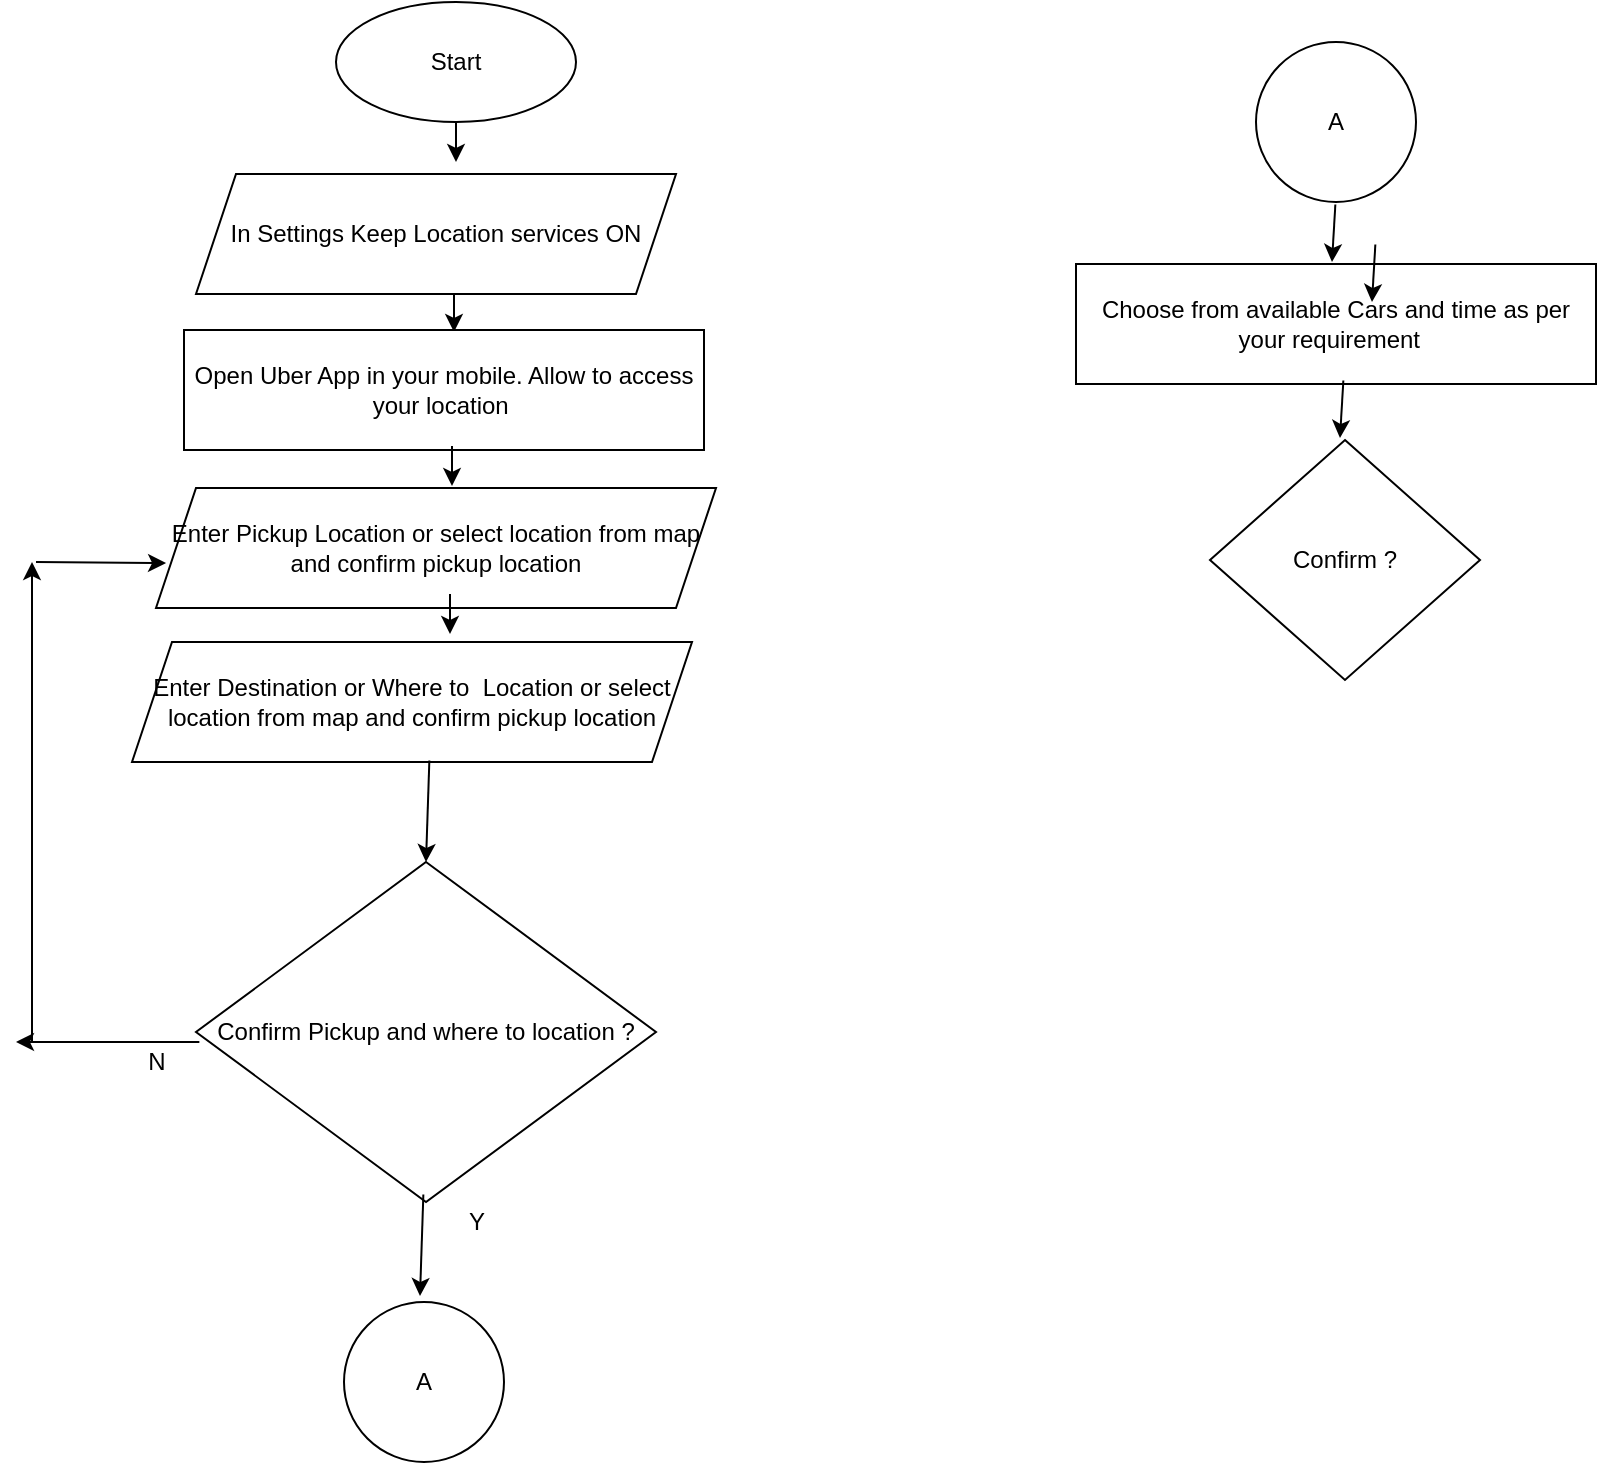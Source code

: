 <mxfile version="15.1.2" type="github">
  <diagram id="C5RBs43oDa-KdzZeNtuy" name="Page-1">
    <mxGraphModel dx="1209" dy="642" grid="1" gridSize="10" guides="1" tooltips="1" connect="1" arrows="1" fold="1" page="1" pageScale="1" pageWidth="1169" pageHeight="827" math="0" shadow="0">
      <root>
        <mxCell id="WIyWlLk6GJQsqaUBKTNV-0" />
        <mxCell id="WIyWlLk6GJQsqaUBKTNV-1" parent="WIyWlLk6GJQsqaUBKTNV-0" />
        <mxCell id="Wu4bHT_jd-CM2mdSap-T-0" value="Start" style="ellipse;whiteSpace=wrap;html=1;" vertex="1" parent="WIyWlLk6GJQsqaUBKTNV-1">
          <mxGeometry x="340" y="40" width="120" height="60" as="geometry" />
        </mxCell>
        <mxCell id="Wu4bHT_jd-CM2mdSap-T-1" value="" style="endArrow=classic;html=1;" edge="1" parent="WIyWlLk6GJQsqaUBKTNV-1">
          <mxGeometry width="50" height="50" relative="1" as="geometry">
            <mxPoint x="400" y="100" as="sourcePoint" />
            <mxPoint x="400" y="120" as="targetPoint" />
          </mxGeometry>
        </mxCell>
        <mxCell id="Wu4bHT_jd-CM2mdSap-T-4" value="" style="endArrow=classic;html=1;" edge="1" parent="WIyWlLk6GJQsqaUBKTNV-1">
          <mxGeometry width="50" height="50" relative="1" as="geometry">
            <mxPoint x="399" y="185" as="sourcePoint" />
            <mxPoint x="399" y="205" as="targetPoint" />
          </mxGeometry>
        </mxCell>
        <mxCell id="Wu4bHT_jd-CM2mdSap-T-5" value="&lt;span&gt;In Settings Keep Location services ON&lt;/span&gt;" style="shape=parallelogram;perimeter=parallelogramPerimeter;whiteSpace=wrap;html=1;fixedSize=1;" vertex="1" parent="WIyWlLk6GJQsqaUBKTNV-1">
          <mxGeometry x="270" y="126" width="240" height="60" as="geometry" />
        </mxCell>
        <mxCell id="Wu4bHT_jd-CM2mdSap-T-6" value="Open Uber App in your mobile. Allow to access your location&amp;nbsp;" style="rounded=0;whiteSpace=wrap;html=1;" vertex="1" parent="WIyWlLk6GJQsqaUBKTNV-1">
          <mxGeometry x="264" y="204" width="260" height="60" as="geometry" />
        </mxCell>
        <mxCell id="Wu4bHT_jd-CM2mdSap-T-7" value="&lt;span&gt;Enter Pickup Location or select location from map and confirm pickup location&lt;/span&gt;" style="shape=parallelogram;perimeter=parallelogramPerimeter;whiteSpace=wrap;html=1;fixedSize=1;" vertex="1" parent="WIyWlLk6GJQsqaUBKTNV-1">
          <mxGeometry x="250" y="283" width="280" height="60" as="geometry" />
        </mxCell>
        <mxCell id="Wu4bHT_jd-CM2mdSap-T-8" value="" style="endArrow=classic;html=1;" edge="1" parent="WIyWlLk6GJQsqaUBKTNV-1">
          <mxGeometry width="50" height="50" relative="1" as="geometry">
            <mxPoint x="398" y="262" as="sourcePoint" />
            <mxPoint x="398" y="282" as="targetPoint" />
          </mxGeometry>
        </mxCell>
        <mxCell id="Wu4bHT_jd-CM2mdSap-T-9" value="&lt;span&gt;Enter Destination or Where to&amp;nbsp; Location or select location from map and confirm pickup location&lt;/span&gt;" style="shape=parallelogram;perimeter=parallelogramPerimeter;whiteSpace=wrap;html=1;fixedSize=1;" vertex="1" parent="WIyWlLk6GJQsqaUBKTNV-1">
          <mxGeometry x="238" y="360" width="280" height="60" as="geometry" />
        </mxCell>
        <mxCell id="Wu4bHT_jd-CM2mdSap-T-10" value="" style="endArrow=classic;html=1;" edge="1" parent="WIyWlLk6GJQsqaUBKTNV-1">
          <mxGeometry width="50" height="50" relative="1" as="geometry">
            <mxPoint x="397" y="336" as="sourcePoint" />
            <mxPoint x="397" y="356" as="targetPoint" />
          </mxGeometry>
        </mxCell>
        <mxCell id="Wu4bHT_jd-CM2mdSap-T-11" value="Confirm Pickup and where to location ?" style="rhombus;whiteSpace=wrap;html=1;" vertex="1" parent="WIyWlLk6GJQsqaUBKTNV-1">
          <mxGeometry x="270" y="470" width="230" height="170" as="geometry" />
        </mxCell>
        <mxCell id="Wu4bHT_jd-CM2mdSap-T-12" value="" style="endArrow=classic;html=1;entryX=0.5;entryY=0;entryDx=0;entryDy=0;exitX=0.531;exitY=0.987;exitDx=0;exitDy=0;exitPerimeter=0;" edge="1" parent="WIyWlLk6GJQsqaUBKTNV-1" source="Wu4bHT_jd-CM2mdSap-T-9" target="Wu4bHT_jd-CM2mdSap-T-11">
          <mxGeometry width="50" height="50" relative="1" as="geometry">
            <mxPoint x="400" y="430" as="sourcePoint" />
            <mxPoint x="382" y="441" as="targetPoint" />
          </mxGeometry>
        </mxCell>
        <mxCell id="Wu4bHT_jd-CM2mdSap-T-13" value="" style="endArrow=classic;html=1;entryX=0.5;entryY=0;entryDx=0;entryDy=0;exitX=0.531;exitY=0.987;exitDx=0;exitDy=0;exitPerimeter=0;" edge="1" parent="WIyWlLk6GJQsqaUBKTNV-1">
          <mxGeometry width="50" height="50" relative="1" as="geometry">
            <mxPoint x="383.68" y="636.22" as="sourcePoint" />
            <mxPoint x="382" y="687" as="targetPoint" />
          </mxGeometry>
        </mxCell>
        <mxCell id="Wu4bHT_jd-CM2mdSap-T-14" value="Y" style="text;html=1;align=center;verticalAlign=middle;resizable=0;points=[];autosize=1;strokeColor=none;fillColor=none;" vertex="1" parent="WIyWlLk6GJQsqaUBKTNV-1">
          <mxGeometry x="400" y="640" width="20" height="20" as="geometry" />
        </mxCell>
        <mxCell id="Wu4bHT_jd-CM2mdSap-T-15" value="" style="endArrow=classic;html=1;exitX=0.531;exitY=0.987;exitDx=0;exitDy=0;exitPerimeter=0;" edge="1" parent="WIyWlLk6GJQsqaUBKTNV-1">
          <mxGeometry width="50" height="50" relative="1" as="geometry">
            <mxPoint x="271.68" y="560" as="sourcePoint" />
            <mxPoint x="180" y="560" as="targetPoint" />
          </mxGeometry>
        </mxCell>
        <mxCell id="Wu4bHT_jd-CM2mdSap-T-18" value="" style="endArrow=classic;html=1;" edge="1" parent="WIyWlLk6GJQsqaUBKTNV-1">
          <mxGeometry width="50" height="50" relative="1" as="geometry">
            <mxPoint x="188" y="560" as="sourcePoint" />
            <mxPoint x="188" y="320" as="targetPoint" />
          </mxGeometry>
        </mxCell>
        <mxCell id="Wu4bHT_jd-CM2mdSap-T-19" value="" style="endArrow=classic;html=1;entryX=0.018;entryY=0.626;entryDx=0;entryDy=0;entryPerimeter=0;" edge="1" parent="WIyWlLk6GJQsqaUBKTNV-1" target="Wu4bHT_jd-CM2mdSap-T-7">
          <mxGeometry width="50" height="50" relative="1" as="geometry">
            <mxPoint x="190" y="320" as="sourcePoint" />
            <mxPoint x="240" y="270" as="targetPoint" />
          </mxGeometry>
        </mxCell>
        <mxCell id="Wu4bHT_jd-CM2mdSap-T-20" value="N" style="text;html=1;align=center;verticalAlign=middle;resizable=0;points=[];autosize=1;strokeColor=none;fillColor=none;" vertex="1" parent="WIyWlLk6GJQsqaUBKTNV-1">
          <mxGeometry x="240" y="560" width="20" height="20" as="geometry" />
        </mxCell>
        <mxCell id="Wu4bHT_jd-CM2mdSap-T-21" value="A" style="ellipse;whiteSpace=wrap;html=1;aspect=fixed;" vertex="1" parent="WIyWlLk6GJQsqaUBKTNV-1">
          <mxGeometry x="344" y="690" width="80" height="80" as="geometry" />
        </mxCell>
        <mxCell id="Wu4bHT_jd-CM2mdSap-T-23" value="A" style="ellipse;whiteSpace=wrap;html=1;aspect=fixed;" vertex="1" parent="WIyWlLk6GJQsqaUBKTNV-1">
          <mxGeometry x="800" y="60" width="80" height="80" as="geometry" />
        </mxCell>
        <mxCell id="Wu4bHT_jd-CM2mdSap-T-24" value="" style="endArrow=classic;html=1;exitX=0.531;exitY=0.987;exitDx=0;exitDy=0;exitPerimeter=0;" edge="1" parent="WIyWlLk6GJQsqaUBKTNV-1">
          <mxGeometry width="50" height="50" relative="1" as="geometry">
            <mxPoint x="839.68" y="141.22" as="sourcePoint" />
            <mxPoint x="838" y="170" as="targetPoint" />
          </mxGeometry>
        </mxCell>
        <mxCell id="Wu4bHT_jd-CM2mdSap-T-25" value="Choose from available Cars and time as per your requirement&amp;nbsp;&amp;nbsp;" style="rounded=0;whiteSpace=wrap;html=1;" vertex="1" parent="WIyWlLk6GJQsqaUBKTNV-1">
          <mxGeometry x="710" y="171" width="260" height="60" as="geometry" />
        </mxCell>
        <mxCell id="Wu4bHT_jd-CM2mdSap-T-26" value="Confirm ?" style="rhombus;whiteSpace=wrap;html=1;" vertex="1" parent="WIyWlLk6GJQsqaUBKTNV-1">
          <mxGeometry x="777" y="259" width="135" height="120" as="geometry" />
        </mxCell>
        <mxCell id="Wu4bHT_jd-CM2mdSap-T-29" value="" style="endArrow=classic;html=1;exitX=0.531;exitY=0.987;exitDx=0;exitDy=0;exitPerimeter=0;" edge="1" parent="WIyWlLk6GJQsqaUBKTNV-1">
          <mxGeometry width="50" height="50" relative="1" as="geometry">
            <mxPoint x="843.68" y="229.22" as="sourcePoint" />
            <mxPoint x="842" y="258" as="targetPoint" />
          </mxGeometry>
        </mxCell>
        <mxCell id="Wu4bHT_jd-CM2mdSap-T-30" value="" style="endArrow=classic;html=1;exitX=0.531;exitY=0.987;exitDx=0;exitDy=0;exitPerimeter=0;" edge="1" parent="WIyWlLk6GJQsqaUBKTNV-1">
          <mxGeometry width="50" height="50" relative="1" as="geometry">
            <mxPoint x="859.68" y="161.22" as="sourcePoint" />
            <mxPoint x="858" y="190" as="targetPoint" />
          </mxGeometry>
        </mxCell>
      </root>
    </mxGraphModel>
  </diagram>
</mxfile>
